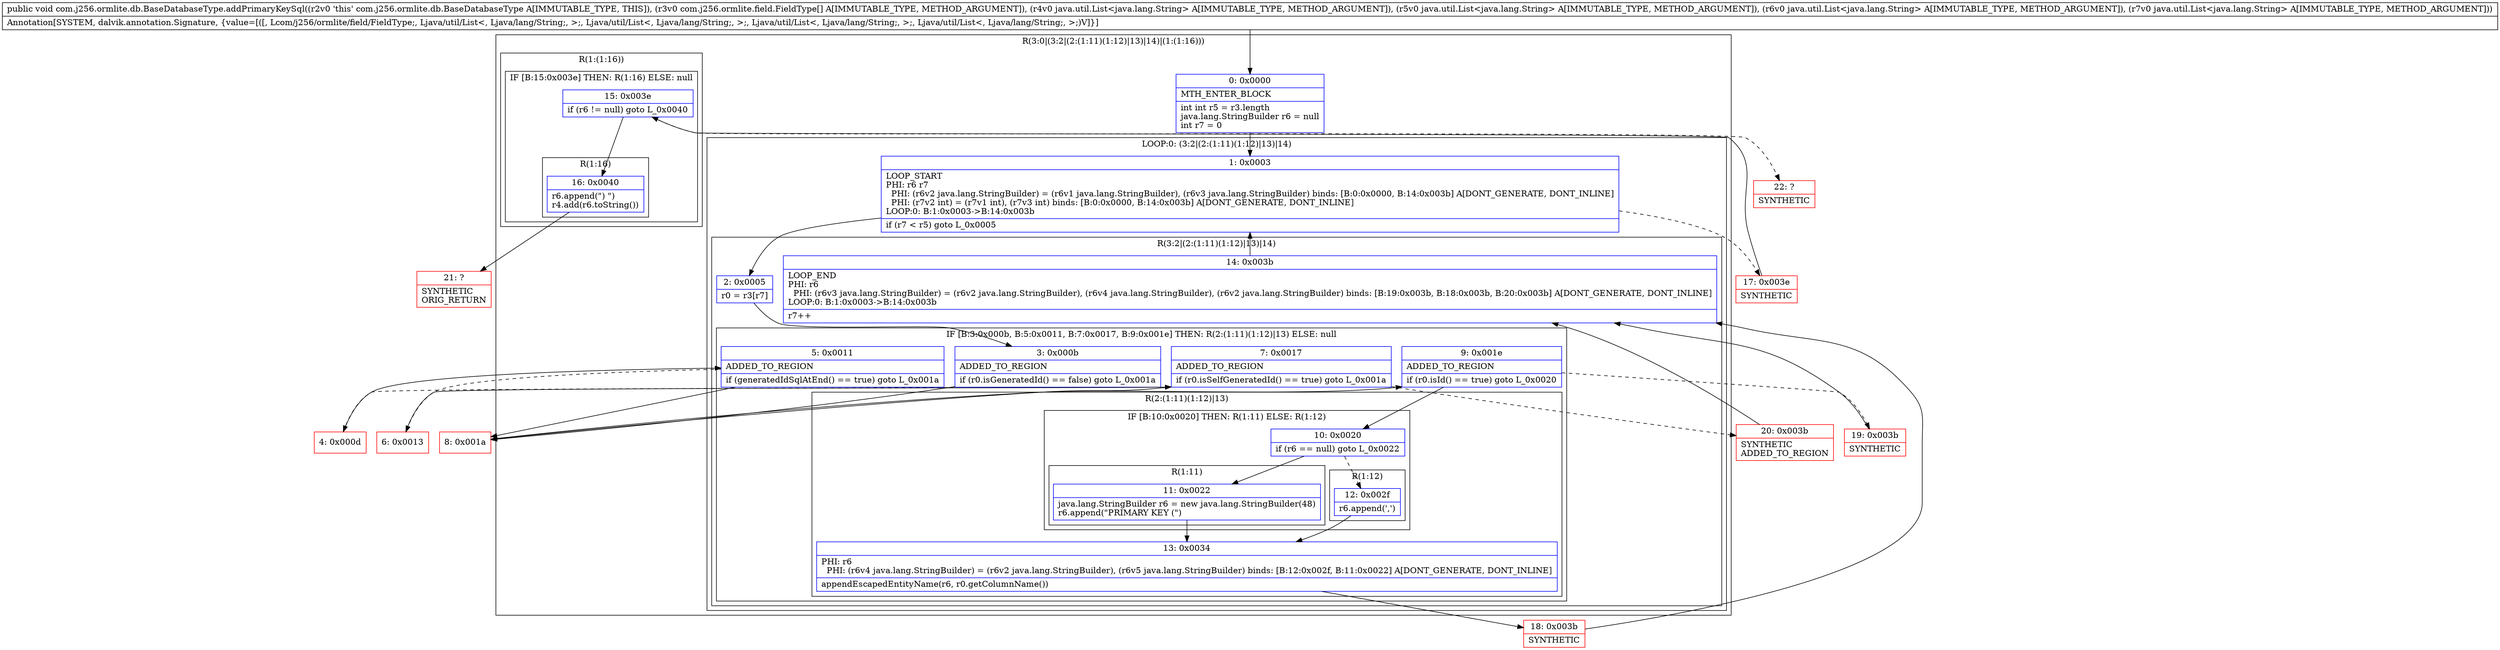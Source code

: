 digraph "CFG forcom.j256.ormlite.db.BaseDatabaseType.addPrimaryKeySql([Lcom\/j256\/ormlite\/field\/FieldType;Ljava\/util\/List;Ljava\/util\/List;Ljava\/util\/List;Ljava\/util\/List;)V" {
subgraph cluster_Region_1925320754 {
label = "R(3:0|(3:2|(2:(1:11)(1:12)|13)|14)|(1:(1:16)))";
node [shape=record,color=blue];
Node_0 [shape=record,label="{0\:\ 0x0000|MTH_ENTER_BLOCK\l|int int r5 = r3.length\ljava.lang.StringBuilder r6 = null\lint r7 = 0\l}"];
subgraph cluster_LoopRegion_1250404464 {
label = "LOOP:0: (3:2|(2:(1:11)(1:12)|13)|14)";
node [shape=record,color=blue];
Node_1 [shape=record,label="{1\:\ 0x0003|LOOP_START\lPHI: r6 r7 \l  PHI: (r6v2 java.lang.StringBuilder) = (r6v1 java.lang.StringBuilder), (r6v3 java.lang.StringBuilder) binds: [B:0:0x0000, B:14:0x003b] A[DONT_GENERATE, DONT_INLINE]\l  PHI: (r7v2 int) = (r7v1 int), (r7v3 int) binds: [B:0:0x0000, B:14:0x003b] A[DONT_GENERATE, DONT_INLINE]\lLOOP:0: B:1:0x0003\-\>B:14:0x003b\l|if (r7 \< r5) goto L_0x0005\l}"];
subgraph cluster_Region_2088216662 {
label = "R(3:2|(2:(1:11)(1:12)|13)|14)";
node [shape=record,color=blue];
Node_2 [shape=record,label="{2\:\ 0x0005|r0 = r3[r7]\l}"];
subgraph cluster_IfRegion_1083745177 {
label = "IF [B:3:0x000b, B:5:0x0011, B:7:0x0017, B:9:0x001e] THEN: R(2:(1:11)(1:12)|13) ELSE: null";
node [shape=record,color=blue];
Node_3 [shape=record,label="{3\:\ 0x000b|ADDED_TO_REGION\l|if (r0.isGeneratedId() == false) goto L_0x001a\l}"];
Node_5 [shape=record,label="{5\:\ 0x0011|ADDED_TO_REGION\l|if (generatedIdSqlAtEnd() == true) goto L_0x001a\l}"];
Node_7 [shape=record,label="{7\:\ 0x0017|ADDED_TO_REGION\l|if (r0.isSelfGeneratedId() == true) goto L_0x001a\l}"];
Node_9 [shape=record,label="{9\:\ 0x001e|ADDED_TO_REGION\l|if (r0.isId() == true) goto L_0x0020\l}"];
subgraph cluster_Region_847286128 {
label = "R(2:(1:11)(1:12)|13)";
node [shape=record,color=blue];
subgraph cluster_IfRegion_87205147 {
label = "IF [B:10:0x0020] THEN: R(1:11) ELSE: R(1:12)";
node [shape=record,color=blue];
Node_10 [shape=record,label="{10\:\ 0x0020|if (r6 == null) goto L_0x0022\l}"];
subgraph cluster_Region_1419093816 {
label = "R(1:11)";
node [shape=record,color=blue];
Node_11 [shape=record,label="{11\:\ 0x0022|java.lang.StringBuilder r6 = new java.lang.StringBuilder(48)\lr6.append(\"PRIMARY KEY (\")\l}"];
}
subgraph cluster_Region_973007086 {
label = "R(1:12)";
node [shape=record,color=blue];
Node_12 [shape=record,label="{12\:\ 0x002f|r6.append(',')\l}"];
}
}
Node_13 [shape=record,label="{13\:\ 0x0034|PHI: r6 \l  PHI: (r6v4 java.lang.StringBuilder) = (r6v2 java.lang.StringBuilder), (r6v5 java.lang.StringBuilder) binds: [B:12:0x002f, B:11:0x0022] A[DONT_GENERATE, DONT_INLINE]\l|appendEscapedEntityName(r6, r0.getColumnName())\l}"];
}
}
Node_14 [shape=record,label="{14\:\ 0x003b|LOOP_END\lPHI: r6 \l  PHI: (r6v3 java.lang.StringBuilder) = (r6v2 java.lang.StringBuilder), (r6v4 java.lang.StringBuilder), (r6v2 java.lang.StringBuilder) binds: [B:19:0x003b, B:18:0x003b, B:20:0x003b] A[DONT_GENERATE, DONT_INLINE]\lLOOP:0: B:1:0x0003\-\>B:14:0x003b\l|r7++\l}"];
}
}
subgraph cluster_Region_566777852 {
label = "R(1:(1:16))";
node [shape=record,color=blue];
subgraph cluster_IfRegion_1532968035 {
label = "IF [B:15:0x003e] THEN: R(1:16) ELSE: null";
node [shape=record,color=blue];
Node_15 [shape=record,label="{15\:\ 0x003e|if (r6 != null) goto L_0x0040\l}"];
subgraph cluster_Region_571145303 {
label = "R(1:16)";
node [shape=record,color=blue];
Node_16 [shape=record,label="{16\:\ 0x0040|r6.append(\") \")\lr4.add(r6.toString())\l}"];
}
}
}
}
Node_4 [shape=record,color=red,label="{4\:\ 0x000d}"];
Node_6 [shape=record,color=red,label="{6\:\ 0x0013}"];
Node_8 [shape=record,color=red,label="{8\:\ 0x001a}"];
Node_17 [shape=record,color=red,label="{17\:\ 0x003e|SYNTHETIC\l}"];
Node_18 [shape=record,color=red,label="{18\:\ 0x003b|SYNTHETIC\l}"];
Node_19 [shape=record,color=red,label="{19\:\ 0x003b|SYNTHETIC\l}"];
Node_20 [shape=record,color=red,label="{20\:\ 0x003b|SYNTHETIC\lADDED_TO_REGION\l}"];
Node_21 [shape=record,color=red,label="{21\:\ ?|SYNTHETIC\lORIG_RETURN\l}"];
Node_22 [shape=record,color=red,label="{22\:\ ?|SYNTHETIC\l}"];
MethodNode[shape=record,label="{public void com.j256.ormlite.db.BaseDatabaseType.addPrimaryKeySql((r2v0 'this' com.j256.ormlite.db.BaseDatabaseType A[IMMUTABLE_TYPE, THIS]), (r3v0 com.j256.ormlite.field.FieldType[] A[IMMUTABLE_TYPE, METHOD_ARGUMENT]), (r4v0 java.util.List\<java.lang.String\> A[IMMUTABLE_TYPE, METHOD_ARGUMENT]), (r5v0 java.util.List\<java.lang.String\> A[IMMUTABLE_TYPE, METHOD_ARGUMENT]), (r6v0 java.util.List\<java.lang.String\> A[IMMUTABLE_TYPE, METHOD_ARGUMENT]), (r7v0 java.util.List\<java.lang.String\> A[IMMUTABLE_TYPE, METHOD_ARGUMENT]))  | Annotation[SYSTEM, dalvik.annotation.Signature, \{value=[([, Lcom\/j256\/ormlite\/field\/FieldType;, Ljava\/util\/List\<, Ljava\/lang\/String;, \>;, Ljava\/util\/List\<, Ljava\/lang\/String;, \>;, Ljava\/util\/List\<, Ljava\/lang\/String;, \>;, Ljava\/util\/List\<, Ljava\/lang\/String;, \>;)V]\}]\l}"];
MethodNode -> Node_0;
Node_0 -> Node_1;
Node_1 -> Node_2;
Node_1 -> Node_17[style=dashed];
Node_2 -> Node_3;
Node_3 -> Node_4[style=dashed];
Node_3 -> Node_8;
Node_5 -> Node_6[style=dashed];
Node_5 -> Node_8;
Node_7 -> Node_8;
Node_7 -> Node_20[style=dashed];
Node_9 -> Node_10;
Node_9 -> Node_19[style=dashed];
Node_10 -> Node_11;
Node_10 -> Node_12[style=dashed];
Node_11 -> Node_13;
Node_12 -> Node_13;
Node_13 -> Node_18;
Node_14 -> Node_1;
Node_15 -> Node_16;
Node_15 -> Node_22[style=dashed];
Node_16 -> Node_21;
Node_4 -> Node_5;
Node_6 -> Node_7;
Node_8 -> Node_9;
Node_17 -> Node_15;
Node_18 -> Node_14;
Node_19 -> Node_14;
Node_20 -> Node_14;
}

